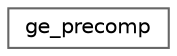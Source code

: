 digraph "Graphical Class Hierarchy"
{
 // LATEX_PDF_SIZE
  bgcolor="transparent";
  edge [fontname=Helvetica,fontsize=10,labelfontname=Helvetica,labelfontsize=10];
  node [fontname=Helvetica,fontsize=10,shape=box,height=0.2,width=0.4];
  rankdir="LR";
  Node0 [id="Node000000",label="ge_precomp",height=0.2,width=0.4,color="grey40", fillcolor="white", style="filled",URL="$structge__precomp.html",tooltip=" "];
}
